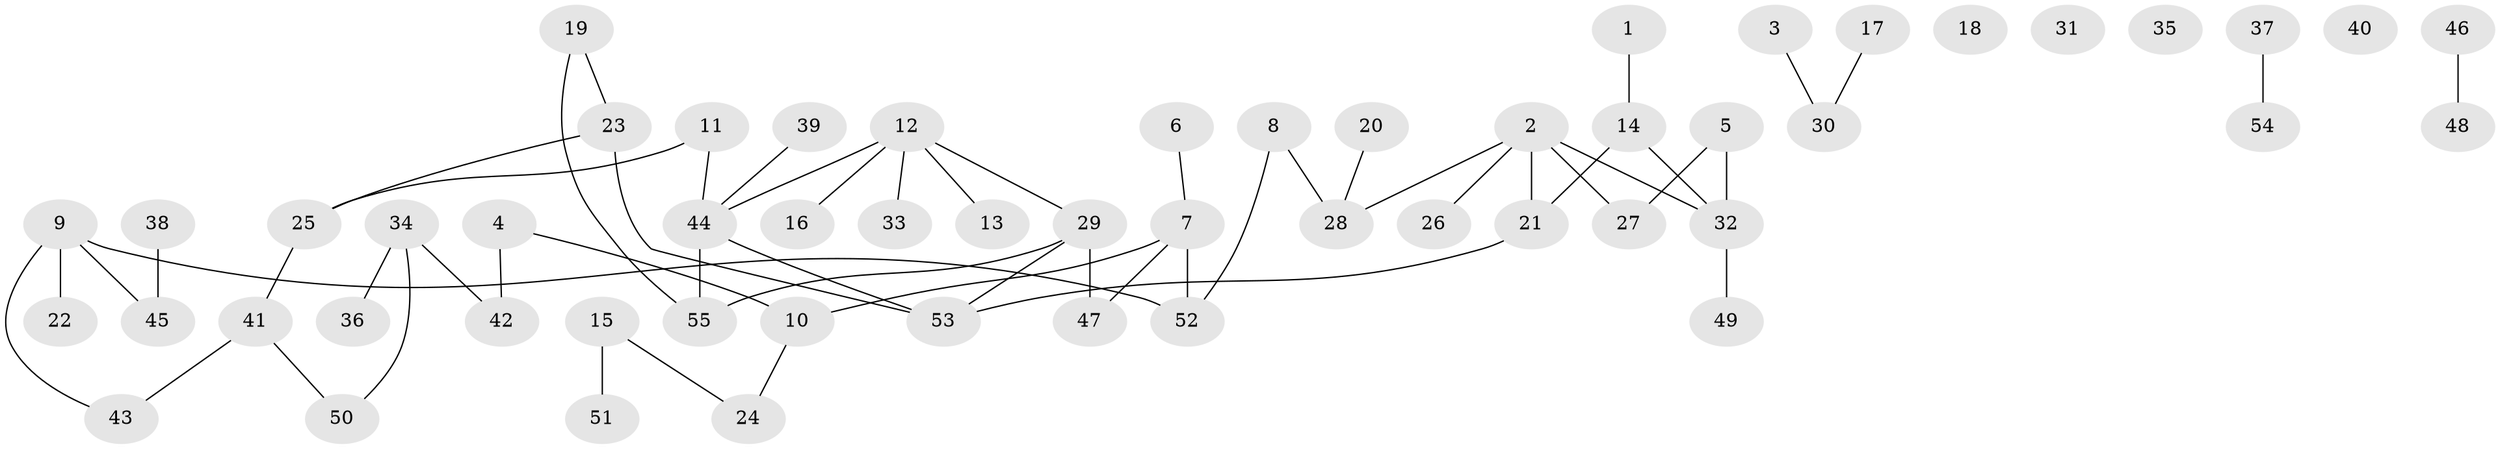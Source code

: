 // coarse degree distribution, {1: 0.3333333333333333, 4: 0.16666666666666666, 2: 0.1388888888888889, 5: 0.027777777777777776, 3: 0.1388888888888889, 0: 0.16666666666666666, 6: 0.027777777777777776}
// Generated by graph-tools (version 1.1) at 2025/23/03/03/25 07:23:27]
// undirected, 55 vertices, 56 edges
graph export_dot {
graph [start="1"]
  node [color=gray90,style=filled];
  1;
  2;
  3;
  4;
  5;
  6;
  7;
  8;
  9;
  10;
  11;
  12;
  13;
  14;
  15;
  16;
  17;
  18;
  19;
  20;
  21;
  22;
  23;
  24;
  25;
  26;
  27;
  28;
  29;
  30;
  31;
  32;
  33;
  34;
  35;
  36;
  37;
  38;
  39;
  40;
  41;
  42;
  43;
  44;
  45;
  46;
  47;
  48;
  49;
  50;
  51;
  52;
  53;
  54;
  55;
  1 -- 14;
  2 -- 21;
  2 -- 26;
  2 -- 27;
  2 -- 28;
  2 -- 32;
  3 -- 30;
  4 -- 10;
  4 -- 42;
  5 -- 27;
  5 -- 32;
  6 -- 7;
  7 -- 10;
  7 -- 47;
  7 -- 52;
  8 -- 28;
  8 -- 52;
  9 -- 22;
  9 -- 43;
  9 -- 45;
  9 -- 52;
  10 -- 24;
  11 -- 25;
  11 -- 44;
  12 -- 13;
  12 -- 16;
  12 -- 29;
  12 -- 33;
  12 -- 44;
  14 -- 21;
  14 -- 32;
  15 -- 24;
  15 -- 51;
  17 -- 30;
  19 -- 23;
  19 -- 55;
  20 -- 28;
  21 -- 53;
  23 -- 25;
  23 -- 53;
  25 -- 41;
  29 -- 47;
  29 -- 53;
  29 -- 55;
  32 -- 49;
  34 -- 36;
  34 -- 42;
  34 -- 50;
  37 -- 54;
  38 -- 45;
  39 -- 44;
  41 -- 43;
  41 -- 50;
  44 -- 53;
  44 -- 55;
  46 -- 48;
}
